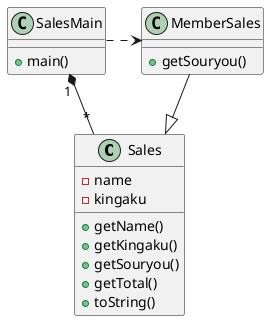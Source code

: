 @startuml
class Sales{
	-name
	-kingaku
	+getName()
	+getKingaku()
	+getSouryou()
	+getTotal()
	+toString()
}
class SalesMain{
	+main()
}
class MemberSales{
	+getSouryou()
}
SalesMain "1" *- "*" Sales
MemberSales --|> Sales
SalesMain .> MemberSales
@enduml
